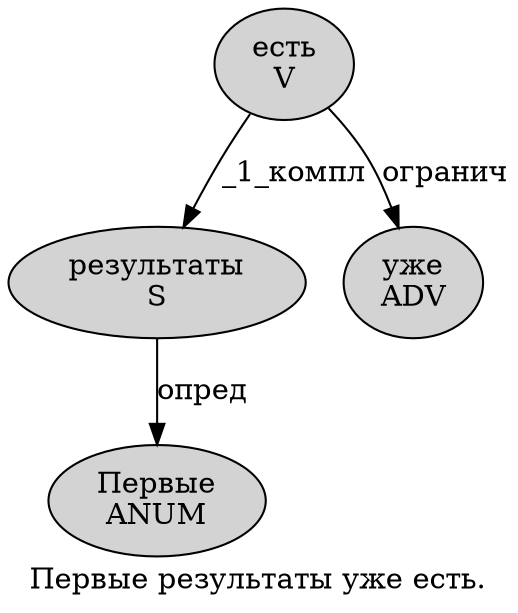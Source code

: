 digraph SENTENCE_254 {
	graph [label="Первые результаты уже есть."]
	node [style=filled]
		0 [label="Первые
ANUM" color="" fillcolor=lightgray penwidth=1 shape=ellipse]
		1 [label="результаты
S" color="" fillcolor=lightgray penwidth=1 shape=ellipse]
		2 [label="уже
ADV" color="" fillcolor=lightgray penwidth=1 shape=ellipse]
		3 [label="есть
V" color="" fillcolor=lightgray penwidth=1 shape=ellipse]
			3 -> 1 [label="_1_компл"]
			3 -> 2 [label="огранич"]
			1 -> 0 [label="опред"]
}